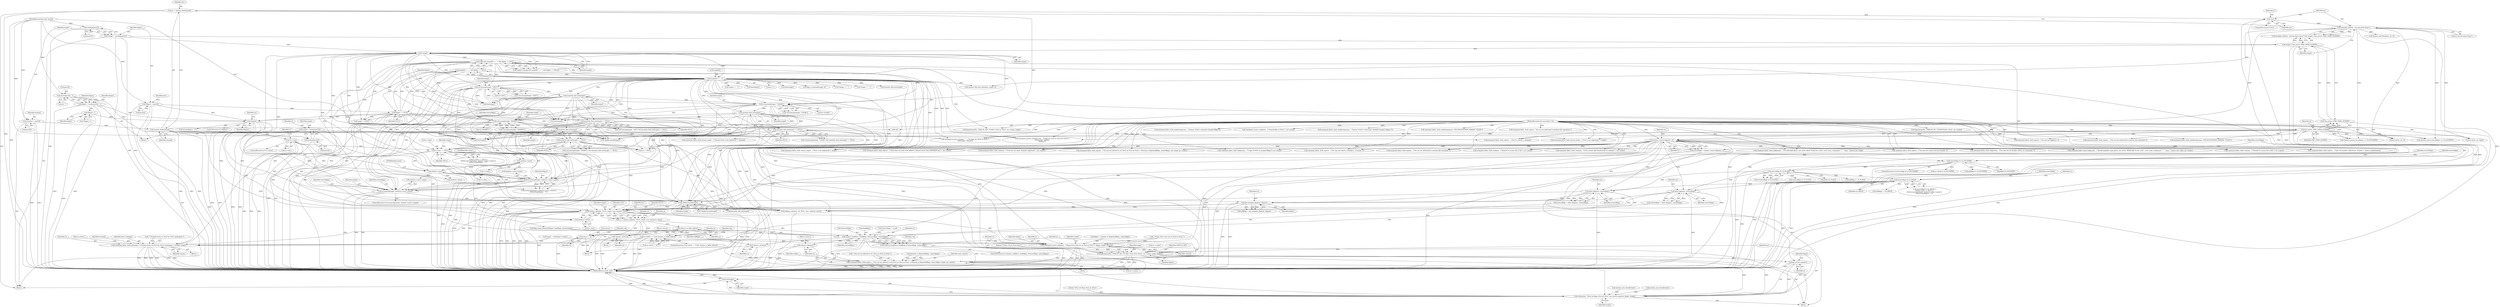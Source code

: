 digraph "0_atheme_c597156adc60a45b5f827793cd420945f47bc03b_1@API" {
"1000930" [label="(Call,chanacs_open(mc, NULL, target, true, entity(si->smu)))"];
"1000588" [label="(Call,get_template_flags(mc, flagstr))"];
"1000527" [label="(Call,allow_flags(mc, restrictflags))"];
"1000468" [label="(Call,chanacs_source_flags(mc, si))"];
"1000171" [label="(Call,metadata_find(mc, \"private:close:closer\"))"];
"1000159" [label="(Call,!mc)"];
"1000154" [label="(Call,mc = mychan_find(channel))"];
"1000156" [label="(Call,mychan_find(channel))"];
"1000114" [label="(Call,*channel = parv[0])"];
"1000109" [label="(MethodParameterIn,char *parv[])"];
"1000177" [label="(Call,has_priv(si, PRIV_CHAN_AUSPEX))"];
"1000107" [label="(MethodParameterIn,sourceinfo_t *si)"];
"1000488" [label="(Call,restrictflags & CA_AKICK)"];
"1000482" [label="(Call,restrictflags & CA_FLAGS)"];
"1000472" [label="(Call,restrictflags & CA_FOUNDER)"];
"1000466" [label="(Call,restrictflags = chanacs_source_flags(mc, si))"];
"1000533" [label="(Call,allow_flags(mc, restrictflags))"];
"1000367" [label="(Call,!flagstr)"];
"1000127" [label="(Call,*flagstr = parv[2])"];
"1000332" [label="(Call,flagstr = strchr(parv[2], ' '))"];
"1000334" [label="(Call,strchr(parv[2], ' '))"];
"1000200" [label="(Call,flagstr == NULL)"];
"1000343" [label="(Call,flagstr++)"];
"1000309" [label="(Call,myentity_find_ext(target) == NULL)"];
"1000310" [label="(Call,myentity_find_ext(target))"];
"1000306" [label="(Call,strcasecmp(target, \"MODIFY\"))"];
"1000247" [label="(Call,strcasecmp(target, \"CLEAR\"))"];
"1000226" [label="(Call,strcasecmp(target, \"LIST\"))"];
"1000190" [label="(Call,!target)"];
"1000120" [label="(Call,*target = sstrdup(parv[1]))"];
"1000122" [label="(Call,sstrdup(parv[1]))"];
"1000174" [label="(Call,target || !has_priv(si, PRIV_CHAN_AUSPEX))"];
"1000176" [label="(Call,!has_priv(si, PRIV_CHAN_AUSPEX))"];
"1000192" [label="(Call,target && target[0] == '+' && flagstr == NULL)"];
"1000195" [label="(Call,target[0] == '+')"];
"1000194" [label="(Call,target[0] == '+' && flagstr == NULL)"];
"1000230" [label="(Call,myentity_find_ext(target))"];
"1000251" [label="(Call,myentity_find_ext(target))"];
"1000250" [label="(Call,myentity_find_ext(target) == NULL)"];
"1000229" [label="(Call,myentity_find_ext(target) == NULL)"];
"1000492" [label="(Call,si->smu == NULL)"];
"1000355" [label="(Call,!si->smu)"];
"1000647" [label="(Call,validhostmask(target))"];
"1000517" [label="(Call,irccasecmp(target, entity(si->smu)->name))"];
"1000498" [label="(Call,irccasecmp(target, entity(si->smu)->name))"];
"1000346" [label="(Call,target = strdup(parv[2]))"];
"1000348" [label="(Call,strdup(parv[2]))"];
"1000935" [label="(Call,entity(si->smu))"];
"1000520" [label="(Call,entity(si->smu))"];
"1000501" [label="(Call,entity(si->smu))"];
"1000928" [label="(Call,ca = chanacs_open(mc, NULL, target, true, entity(si->smu)))"];
"1000946" [label="(Call,chanacs_is_table_full(ca))"];
"1000940" [label="(Call,ca->level == 0 && chanacs_is_table_full(ca))"];
"1000957" [label="(Call,chanacs_close(ca))"];
"1000960" [label="(Call,req.ca = ca)"];
"1000974" [label="(Call,chanacs_modify(ca, &addflags, &removeflags, restrictflags))"];
"1000973" [label="(Call,!chanacs_modify(ca, &addflags, &removeflags, restrictflags))"];
"1000994" [label="(Call,chanacs_close(ca))"];
"1001007" [label="(Call,chanacs_close(ca))"];
"1000982" [label="(Call,command_fail(si, fault_noprivs, _(\"You are not allowed to set \2%s\2 on \2%s\2 in \2%s\2.\"), bitmask_to_flags2(addflags, removeflags), target, mc->name))"];
"1001016" [label="(Call,command_fail(si, fault_nochange, _(\"Channel access to \2%s\2 for \2%s\2 unchanged.\"), channel, target))"];
"1001029" [label="(Call,command_success_nodata(si, _(\"Flags \2%s\2 were set on \2%s\2 in \2%s\2.\"), flagstr, target, channel))"];
"1001036" [label="(Call,logcommand(si, CMDLOG_SET, \"FLAGS: \2%s\2 \2%s\2 \2%s\2\", mc->name, target, flagstr))"];
"1001048" [label="(Call,get_source_name(si))"];
"1001045" [label="(Call,verbose(mc, \"\2%s\2 set flags \2%s\2 on \2%s\2\", get_source_name(si), flagstr, target))"];
"1001052" [label="(Call,free(target))"];
"1000292" [label="(Call,command_success_nodata(si, _(\"Cleared flags in \2%s\2.\"), mc->name))"];
"1001047" [label="(Literal,\"\2%s\2 set flags \2%s\2 on \2%s\2\")"];
"1000326" [label="(Call,command_fail(si, fault_needmoreparams, _(\"Syntax: FLAGS <#channel> MODIFY [target] <flags>\")))"];
"1000467" [label="(Identifier,restrictflags)"];
"1000990" [label="(Identifier,target)"];
"1000943" [label="(Identifier,ca)"];
"1000717" [label="(Call,mychan_num_founders(mc))"];
"1000128" [label="(Identifier,flagstr)"];
"1000349" [label="(Call,parv[2])"];
"1000646" [label="(Call,!validhostmask(target))"];
"1000930" [label="(Call,chanacs_open(mc, NULL, target, true, entity(si->smu)))"];
"1000311" [label="(Identifier,target)"];
"1000314" [label="(Call,free(target))"];
"1000741" [label="(Call,mychan_num_founders(mc))"];
"1000232" [label="(Identifier,NULL)"];
"1000487" [label="(Call,restrictflags & CA_AKICK ||\n\t\t\t\t\t\tsi->smu == NULL ||\n\t\t\t\t\t\tirccasecmp(target, entity(si->smu)->name) ||\n\t\t\t\t\t\tstrcmp(flagstr, \"-*\"))"];
"1000498" [label="(Call,irccasecmp(target, entity(si->smu)->name))"];
"1000505" [label="(FieldIdentifier,name)"];
"1001040" [label="(Call,mc->name)"];
"1000156" [label="(Call,mychan_find(channel))"];
"1000468" [label="(Call,chanacs_source_flags(mc, si))"];
"1000494" [label="(Identifier,si)"];
"1000747" [label="(Call,command_fail(si, fault_noprivs, _(\"Only %d founders allowed per channel.\"), chansvs.maxfounders))"];
"1000346" [label="(Call,target = strdup(parv[2]))"];
"1000664" [label="(Call,free(target))"];
"1000441" [label="(Call,command_success_string(si, str1, _(\"Flags for \2%s\2 in \2%s\2 are \2%s\2.\"),\n\t\t\t\t\t\ttarget, channel,\n\t\t\t\t\t\tstr1))"];
"1000211" [label="(Call,flags_to_bitmask(target, 0))"];
"1000178" [label="(Identifier,si)"];
"1000344" [label="(Identifier,flagstr)"];
"1000162" [label="(Call,command_fail(si, fault_nosuch_target, _(\"Channel \2%s\2 is not registered.\"), channel))"];
"1000950" [label="(Identifier,si)"];
"1000304" [label="(Call,!strcasecmp(target, \"MODIFY\") && myentity_find_ext(target) == NULL)"];
"1000470" [label="(Identifier,si)"];
"1000228" [label="(Literal,\"LIST\")"];
"1000982" [label="(Call,command_fail(si, fault_noprivs, _(\"You are not allowed to set \2%s\2 on \2%s\2 in \2%s\2.\"), bitmask_to_flags2(addflags, removeflags), target, mc->name))"];
"1000948" [label="(Block,)"];
"1000116" [label="(Call,parv[0])"];
"1001019" [label="(Call,_(\"Channel access to \2%s\2 for \2%s\2 unchanged.\"))"];
"1000195" [label="(Call,target[0] == '+')"];
"1000976" [label="(Call,&addflags)"];
"1000946" [label="(Call,chanacs_is_table_full(ca))"];
"1000115" [label="(Identifier,channel)"];
"1000154" [label="(Call,mc = mychan_find(channel))"];
"1000533" [label="(Call,allow_flags(mc, restrictflags))"];
"1000179" [label="(Identifier,PRIV_CHAN_AUSPEX)"];
"1000176" [label="(Call,!has_priv(si, PRIV_CHAN_AUSPEX))"];
"1000306" [label="(Call,strcasecmp(target, \"MODIFY\"))"];
"1000510" [label="(Call,command_fail(si, fault_noprivs, _(\"You are not authorized to execute this command.\")))"];
"1000114" [label="(Call,*channel = parv[0])"];
"1000647" [label="(Call,validhostmask(target))"];
"1000170" [label="(Call,metadata_find(mc, \"private:close:closer\") && (target || !has_priv(si, PRIV_CHAN_AUSPEX)))"];
"1000313" [label="(Block,)"];
"1000958" [label="(Identifier,ca)"];
"1001012" [label="(Identifier,addflags)"];
"1000234" [label="(Call,do_list(si, mc, 0))"];
"1000356" [label="(Call,si->smu)"];
"1000985" [label="(Call,_(\"You are not allowed to set \2%s\2 on \2%s\2 in \2%s\2.\"))"];
"1000395" [label="(Call,chanacs_find_host_literal(mc, target, 0))"];
"1000484" [label="(Identifier,CA_FLAGS)"];
"1001035" [label="(Identifier,channel)"];
"1000379" [label="(Call,chanacs_source_has_flag(mc, si, CA_ACLVIEW))"];
"1000352" [label="(Block,)"];
"1001046" [label="(Identifier,mc)"];
"1000123" [label="(Call,parv[1])"];
"1001024" [label="(Call,flagstr = bitmask_to_flags2(addflags, removeflags))"];
"1000227" [label="(Identifier,target)"];
"1000685" [label="(Call,ca->level & CA_FOUNDER)"];
"1001037" [label="(Identifier,si)"];
"1000922" [label="(Call,command_fail(si, fault_badparams, _(\"You may not set founder status on a hostmask.\")))"];
"1000983" [label="(Identifier,si)"];
"1000321" [label="(Call,command_fail(si, fault_needmoreparams, STR_INSUFFICIENT_PARAMS, \"FLAGS\"))"];
"1000247" [label="(Call,strcasecmp(target, \"CLEAR\"))"];
"1000929" [label="(Identifier,ca)"];
"1000473" [label="(Identifier,restrictflags)"];
"1000334" [label="(Call,strchr(parv[2], ' '))"];
"1000335" [label="(Call,parv[2])"];
"1000177" [label="(Call,has_priv(si, PRIV_CHAN_AUSPEX))"];
"1000367" [label="(Call,!flagstr)"];
"1000143" [label="(Call,command_fail(si, fault_needmoreparams, STR_INSUFFICIENT_PARAMS, \"FLAGS\"))"];
"1000603" [label="(Call,*target == '-')"];
"1000252" [label="(Identifier,target)"];
"1000947" [label="(Identifier,ca)"];
"1000215" [label="(Call,do_list(si, mc, flags))"];
"1001036" [label="(Call,logcommand(si, CMDLOG_SET, \"FLAGS: \2%s\2 \2%s\2 \2%s\2\", mc->name, target, flagstr))"];
"1000483" [label="(Identifier,restrictflags)"];
"1000496" [label="(Identifier,NULL)"];
"1000940" [label="(Call,ca->level == 0 && chanacs_is_table_full(ca))"];
"1000962" [label="(Identifier,req)"];
"1001021" [label="(Identifier,channel)"];
"1000248" [label="(Identifier,target)"];
"1000109" [label="(MethodParameterIn,char *parv[])"];
"1000171" [label="(Call,metadata_find(mc, \"private:close:closer\"))"];
"1000527" [label="(Call,allow_flags(mc, restrictflags))"];
"1000967" [label="(Identifier,req)"];
"1000189" [label="(Call,!target || (target && target[0] == '+' && flagstr == NULL))"];
"1000251" [label="(Call,myentity_find_ext(target))"];
"1000340" [label="(Identifier,flagstr)"];
"1000120" [label="(Call,*target = sstrdup(parv[1]))"];
"1000520" [label="(Call,entity(si->smu))"];
"1001022" [label="(Identifier,target)"];
"1000457" [label="(Call,logcommand(si, CMDLOG_GET, \"FLAGS: \2%s\2 on \2%s\2\", mc->name, target))"];
"1000309" [label="(Call,myentity_find_ext(target) == NULL)"];
"1000160" [label="(Identifier,mc)"];
"1000308" [label="(Literal,\"MODIFY\")"];
"1000492" [label="(Call,si->smu == NULL)"];
"1000918" [label="(Call,addflags & CA_FOUNDER)"];
"1000200" [label="(Call,flagstr == NULL)"];
"1000488" [label="(Call,restrictflags & CA_AKICK)"];
"1000264" [label="(Call,command_fail(si, fault_noprivs, \"You are not authorized to perform this operation.\"))"];
"1001052" [label="(Call,free(target))"];
"1000245" [label="(Call,!strcasecmp(target, \"CLEAR\") && myentity_find_ext(target) == NULL)"];
"1000375" [label="(Identifier,mc)"];
"1000853" [label="(Call,command_fail(si, fault_toomany, _(\"Channel %s access list is full.\"), mc->name))"];
"1001008" [label="(Identifier,ca)"];
"1001031" [label="(Call,_(\"Flags \2%s\2 were set on \2%s\2 in \2%s\2.\"))"];
"1001049" [label="(Identifier,si)"];
"1000489" [label="(Identifier,restrictflags)"];
"1000964" [label="(Identifier,ca)"];
"1000588" [label="(Call,get_template_flags(mc, flagstr))"];
"1001051" [label="(Identifier,target)"];
"1000959" [label="(Return,return;)"];
"1001018" [label="(Identifier,fault_nochange)"];
"1000933" [label="(Identifier,target)"];
"1000226" [label="(Call,strcasecmp(target, \"LIST\"))"];
"1000343" [label="(Call,flagstr++)"];
"1000192" [label="(Call,target && target[0] == '+' && flagstr == NULL)"];
"1000231" [label="(Identifier,target)"];
"1000361" [label="(Identifier,si)"];
"1000994" [label="(Call,chanacs_close(ca))"];
"1000607" [label="(Call,*target == '=')"];
"1000405" [label="(Call,myentity_find_ext(target))"];
"1000310" [label="(Call,myentity_find_ext(target))"];
"1000521" [label="(Call,si->smu)"];
"1000941" [label="(Call,ca->level == 0)"];
"1000425" [label="(Call,chanacs_find_literal(mc, mt, 0))"];
"1000285" [label="(Call,logcommand(si, CMDLOG_DO, \"CLEAR:FLAGS: \2%s\2\", mc->name))"];
"1000648" [label="(Identifier,target)"];
"1000987" [label="(Call,bitmask_to_flags2(addflags, removeflags))"];
"1000348" [label="(Call,strdup(parv[2]))"];
"1000482" [label="(Call,restrictflags & CA_FLAGS)"];
"1000497" [label="(Call,irccasecmp(target, entity(si->smu)->name) ||\n\t\t\t\t\t\tstrcmp(flagstr, \"-*\"))"];
"1000779" [label="(Call,command_fail(si, fault_toomany, _(\"\2%s\2 cannot take foundership of a channel.\"), mt->name))"];
"1000250" [label="(Call,myentity_find_ext(target) == NULL)"];
"1000721" [label="(Call,command_fail(si, fault_noprivs, _(\"You may not remove the last founder.\")))"];
"1000175" [label="(Identifier,target)"];
"1000224" [label="(Call,!strcasecmp(target, \"LIST\") && myentity_find_ext(target) == NULL)"];
"1000961" [label="(Call,req.ca)"];
"1000973" [label="(Call,!chanacs_modify(ca, &addflags, &removeflags, restrictflags))"];
"1000586" [label="(Call,addflags = get_template_flags(mc, flagstr))"];
"1000490" [label="(Identifier,CA_AKICK)"];
"1000491" [label="(Call,si->smu == NULL ||\n\t\t\t\t\t\tirccasecmp(target, entity(si->smu)->name) ||\n\t\t\t\t\t\tstrcmp(flagstr, \"-*\"))"];
"1000475" [label="(Call,restrictflags = ca_all)"];
"1000763" [label="(Call,command_fail(si, fault_toomany, _(\"\2%s\2 has too many channels registered.\"), mt->name))"];
"1000122" [label="(Call,sstrdup(parv[1]))"];
"1000936" [label="(Call,si->smu)"];
"1000813" [label="(Call,addflags != CA_AKICK)"];
"1001033" [label="(Identifier,flagstr)"];
"1001007" [label="(Call,chanacs_close(ca))"];
"1000366" [label="(ControlStructure,if (!flagstr))"];
"1000360" [label="(Call,command_fail(si, fault_noprivs, _(\"You are not logged in.\")))"];
"1000531" [label="(Call,restrictflags |= allow_flags(mc, restrictflags))"];
"1000666" [label="(Call,target = sstrdup(mt->name))"];
"1000517" [label="(Call,irccasecmp(target, entity(si->smu)->name))"];
"1000249" [label="(Literal,\"CLEAR\")"];
"1000155" [label="(Identifier,mc)"];
"1000157" [label="(Identifier,channel)"];
"1000934" [label="(Identifier,true)"];
"1000529" [label="(Identifier,restrictflags)"];
"1000110" [label="(Block,)"];
"1001050" [label="(Identifier,flagstr)"];
"1000949" [label="(Call,command_fail(si, fault_toomany, _(\"Channel %s access list is full.\"), mc->name))"];
"1000535" [label="(Identifier,restrictflags)"];
"1000305" [label="(Call,!strcasecmp(target, \"MODIFY\"))"];
"1000474" [label="(Identifier,CA_FOUNDER)"];
"1000190" [label="(Call,!target)"];
"1000995" [label="(Identifier,ca)"];
"1000984" [label="(Identifier,fault_noprivs)"];
"1000148" [label="(Call,command_fail(si, fault_needmoreparams, _(\"Syntax: FLAGS <channel> [target] [flags]\")))"];
"1001045" [label="(Call,verbose(mc, \"\2%s\2 set flags \2%s\2 on \2%s\2\", get_source_name(si), flagstr, target))"];
"1000354" [label="(ControlStructure,if (!si->smu))"];
"1000939" [label="(ControlStructure,if (ca->level == 0 && chanacs_is_table_full(ca)))"];
"1000795" [label="(Call,addflags |= CA_FLAGS)"];
"1000230" [label="(Call,myentity_find_ext(target))"];
"1000611" [label="(Call,command_fail(si, fault_badparams, _(\"Usage: FLAGS %s [target] [flags]\"), mc->name))"];
"1000975" [label="(Identifier,ca)"];
"1000996" [label="(Return,return;)"];
"1000107" [label="(MethodParameterIn,sourceinfo_t *si)"];
"1000567" [label="(Call,command_fail(si, fault_badparams, _(\"No valid flags given, use /%s%s HELP FLAGS for a list\"), ircd->uses_rcommand ? \"\" : \"msg \", chansvs.me->disp))"];
"1000931" [label="(Identifier,mc)"];
"1000127" [label="(Call,*flagstr = parv[2])"];
"1000699" [label="(Call,command_fail(si, fault_noprivs, _(\"You may not remove a founder's +f access.\")))"];
"1000532" [label="(Identifier,restrictflags)"];
"1001030" [label="(Identifier,si)"];
"1001015" [label="(Block,)"];
"1000980" [label="(Identifier,restrictflags)"];
"1000999" [label="(Identifier,req)"];
"1000476" [label="(Identifier,restrictflags)"];
"1000679" [label="(Call,entity(si->smu))"];
"1001048" [label="(Call,get_source_name(si))"];
"1000347" [label="(Identifier,target)"];
"1000253" [label="(Identifier,NULL)"];
"1000338" [label="(Literal,' ')"];
"1000507" [label="(Identifier,flagstr)"];
"1000525" [label="(Call,restrictflags = allow_flags(mc, restrictflags))"];
"1000368" [label="(Identifier,flagstr)"];
"1000932" [label="(Identifier,NULL)"];
"1000408" [label="(Call,command_fail(si, fault_nosuch_target, _(\"\2%s\2 is not registered.\"), target))"];
"1000174" [label="(Call,target || !has_priv(si, PRIV_CHAN_AUSPEX))"];
"1001054" [label="(MethodReturn,static void)"];
"1000516" [label="(ControlStructure,if (irccasecmp(target, entity(si->smu)->name)))"];
"1000524" [label="(FieldIdentifier,name)"];
"1000657" [label="(Call,command_fail(si, fault_nosuch_target, _(\"\2%s\2 is not registered.\"), target))"];
"1000974" [label="(Call,chanacs_modify(ca, &addflags, &removeflags, restrictflags))"];
"1000259" [label="(Call,chanacs_source_has_flag(mc, si, CA_FOUNDER))"];
"1000158" [label="(ControlStructure,if (!mc))"];
"1000208" [label="(Call,target != NULL)"];
"1000886" [label="(Call,command_fail(si, fault_noprivs, _(\"You are not allowed to set \2%s\2 on \2%s\2 in \2%s\2.\"), bitmask_to_flags2(addflags, removeflags), mt->name, mc->name))"];
"1000916" [label="(Block,)"];
"1000121" [label="(Identifier,target)"];
"1000384" [label="(Call,command_fail(si, fault_noprivs, _(\"You are not authorized to execute this command.\")))"];
"1000342" [label="(Call,*flagstr++)"];
"1000519" [label="(Call,entity(si->smu)->name)"];
"1000981" [label="(Block,)"];
"1001038" [label="(Identifier,CMDLOG_SET)"];
"1001053" [label="(Identifier,target)"];
"1000481" [label="(Call,!(restrictflags & CA_FLAGS))"];
"1000674" [label="(Call,chanacs_open(mc, mt, NULL, true, entity(si->smu)))"];
"1000972" [label="(ControlStructure,if (!chanacs_modify(ca, &addflags, &removeflags, restrictflags)))"];
"1000307" [label="(Identifier,target)"];
"1000691" [label="(Call,removeflags & CA_FLAGS)"];
"1000196" [label="(Call,target[0])"];
"1000355" [label="(Call,!si->smu)"];
"1000526" [label="(Identifier,restrictflags)"];
"1000500" [label="(Call,entity(si->smu)->name)"];
"1000960" [label="(Call,req.ca = ca)"];
"1001017" [label="(Identifier,si)"];
"1000246" [label="(Call,!strcasecmp(target, \"CLEAR\"))"];
"1000191" [label="(Identifier,target)"];
"1001034" [label="(Identifier,target)"];
"1000552" [label="(Call,flags_make_bitmasks(flagstr, &addflags, &removeflags))"];
"1000194" [label="(Call,target[0] == '+' && flagstr == NULL)"];
"1000332" [label="(Call,flagstr = strchr(parv[2], ' '))"];
"1000225" [label="(Call,!strcasecmp(target, \"LIST\"))"];
"1000518" [label="(Identifier,target)"];
"1000499" [label="(Identifier,target)"];
"1000502" [label="(Call,si->smu)"];
"1000140" [label="(Identifier,parc)"];
"1000466" [label="(Call,restrictflags = chanacs_source_flags(mc, si))"];
"1000471" [label="(ControlStructure,if (restrictflags & CA_FOUNDER))"];
"1001029" [label="(Call,command_success_nodata(si, _(\"Flags \2%s\2 were set on \2%s\2 in \2%s\2.\"), flagstr, target, channel))"];
"1000589" [label="(Identifier,mc)"];
"1000312" [label="(Identifier,NULL)"];
"1000391" [label="(Call,validhostmask(target))"];
"1000935" [label="(Call,entity(si->smu))"];
"1000501" [label="(Call,entity(si->smu))"];
"1001023" [label="(Return,return;)"];
"1000129" [label="(Call,parv[2])"];
"1000229" [label="(Call,myentity_find_ext(target) == NULL)"];
"1000472" [label="(Call,restrictflags & CA_FOUNDER)"];
"1000159" [label="(Call,!mc)"];
"1001039" [label="(Literal,\"FLAGS: \2%s\2 \2%s\2 \2%s\2\")"];
"1000506" [label="(Call,strcmp(flagstr, \"-*\"))"];
"1000991" [label="(Call,mc->name)"];
"1000255" [label="(Call,free(target))"];
"1000163" [label="(Identifier,si)"];
"1001043" [label="(Identifier,target)"];
"1000202" [label="(Identifier,NULL)"];
"1001016" [label="(Call,command_fail(si, fault_nochange, _(\"Channel access to \2%s\2 for \2%s\2 unchanged.\"), channel, target))"];
"1000493" [label="(Call,si->smu)"];
"1000528" [label="(Identifier,mc)"];
"1000620" [label="(Call,command_fail(si, fault_badparams, _(\"Invalid template name given, use /%s%s TEMPLATE %s for a list\"), ircd->uses_rcommand ? \"\" : \"msg \", chansvs.me->disp, mc->name))"];
"1000201" [label="(Identifier,flagstr)"];
"1000450" [label="(Call,command_success_string(si, \"\", _(\"No flags for \2%s\2 in \2%s\2.\"),\n\t\t\t\t\t\ttarget, channel))"];
"1000238" [label="(Call,free(target))"];
"1000430" [label="(Call,ca != NULL)"];
"1000654" [label="(Call,myentity_find_ext(target))"];
"1000928" [label="(Call,ca = chanacs_open(mc, NULL, target, true, entity(si->smu)))"];
"1000598" [label="(Call,*target == '+')"];
"1000957" [label="(Call,chanacs_close(ca))"];
"1000469" [label="(Identifier,mc)"];
"1000357" [label="(Identifier,si)"];
"1000832" [label="(Call,command_fail(si, fault_noprivs, _(\"\2%s\2 does not wish to be added to channel access lists (NEVEROP set).\"), mt->name))"];
"1000173" [label="(Literal,\"private:close:closer\")"];
"1000333" [label="(Identifier,flagstr)"];
"1000978" [label="(Call,&removeflags)"];
"1000415" [label="(Call,free(target))"];
"1000172" [label="(Identifier,mc)"];
"1001044" [label="(Identifier,flagstr)"];
"1000199" [label="(Literal,'+')"];
"1000534" [label="(Identifier,mc)"];
"1000193" [label="(Identifier,target)"];
"1000590" [label="(Identifier,flagstr)"];
"1000181" [label="(Call,command_fail(si, fault_noprivs, _(\"\2%s\2 is closed.\"), channel))"];
"1000930" -> "1000928"  [label="AST: "];
"1000930" -> "1000935"  [label="CFG: "];
"1000931" -> "1000930"  [label="AST: "];
"1000932" -> "1000930"  [label="AST: "];
"1000933" -> "1000930"  [label="AST: "];
"1000934" -> "1000930"  [label="AST: "];
"1000935" -> "1000930"  [label="AST: "];
"1000928" -> "1000930"  [label="CFG: "];
"1000930" -> "1001054"  [label="DDG: "];
"1000930" -> "1001054"  [label="DDG: "];
"1000930" -> "1001054"  [label="DDG: "];
"1000930" -> "1001054"  [label="DDG: "];
"1000930" -> "1001054"  [label="DDG: "];
"1000930" -> "1000928"  [label="DDG: "];
"1000930" -> "1000928"  [label="DDG: "];
"1000930" -> "1000928"  [label="DDG: "];
"1000930" -> "1000928"  [label="DDG: "];
"1000930" -> "1000928"  [label="DDG: "];
"1000588" -> "1000930"  [label="DDG: "];
"1000527" -> "1000930"  [label="DDG: "];
"1000468" -> "1000930"  [label="DDG: "];
"1000533" -> "1000930"  [label="DDG: "];
"1000309" -> "1000930"  [label="DDG: "];
"1000229" -> "1000930"  [label="DDG: "];
"1000200" -> "1000930"  [label="DDG: "];
"1000250" -> "1000930"  [label="DDG: "];
"1000492" -> "1000930"  [label="DDG: "];
"1000647" -> "1000930"  [label="DDG: "];
"1000195" -> "1000930"  [label="DDG: "];
"1000935" -> "1000930"  [label="DDG: "];
"1000930" -> "1000982"  [label="DDG: "];
"1000930" -> "1001016"  [label="DDG: "];
"1000930" -> "1001029"  [label="DDG: "];
"1000930" -> "1001045"  [label="DDG: "];
"1000588" -> "1000586"  [label="AST: "];
"1000588" -> "1000590"  [label="CFG: "];
"1000589" -> "1000588"  [label="AST: "];
"1000590" -> "1000588"  [label="AST: "];
"1000586" -> "1000588"  [label="CFG: "];
"1000588" -> "1001054"  [label="DDG: "];
"1000588" -> "1001054"  [label="DDG: "];
"1000588" -> "1000586"  [label="DDG: "];
"1000588" -> "1000586"  [label="DDG: "];
"1000527" -> "1000588"  [label="DDG: "];
"1000468" -> "1000588"  [label="DDG: "];
"1000533" -> "1000588"  [label="DDG: "];
"1000367" -> "1000588"  [label="DDG: "];
"1000588" -> "1000674"  [label="DDG: "];
"1000527" -> "1000525"  [label="AST: "];
"1000527" -> "1000529"  [label="CFG: "];
"1000528" -> "1000527"  [label="AST: "];
"1000529" -> "1000527"  [label="AST: "];
"1000525" -> "1000527"  [label="CFG: "];
"1000527" -> "1001054"  [label="DDG: "];
"1000527" -> "1000525"  [label="DDG: "];
"1000527" -> "1000525"  [label="DDG: "];
"1000468" -> "1000527"  [label="DDG: "];
"1000488" -> "1000527"  [label="DDG: "];
"1000482" -> "1000527"  [label="DDG: "];
"1000527" -> "1000674"  [label="DDG: "];
"1000468" -> "1000466"  [label="AST: "];
"1000468" -> "1000470"  [label="CFG: "];
"1000469" -> "1000468"  [label="AST: "];
"1000470" -> "1000468"  [label="AST: "];
"1000466" -> "1000468"  [label="CFG: "];
"1000468" -> "1001054"  [label="DDG: "];
"1000468" -> "1000466"  [label="DDG: "];
"1000468" -> "1000466"  [label="DDG: "];
"1000171" -> "1000468"  [label="DDG: "];
"1000177" -> "1000468"  [label="DDG: "];
"1000107" -> "1000468"  [label="DDG: "];
"1000468" -> "1000510"  [label="DDG: "];
"1000468" -> "1000533"  [label="DDG: "];
"1000468" -> "1000567"  [label="DDG: "];
"1000468" -> "1000611"  [label="DDG: "];
"1000468" -> "1000620"  [label="DDG: "];
"1000468" -> "1000657"  [label="DDG: "];
"1000468" -> "1000674"  [label="DDG: "];
"1000468" -> "1000699"  [label="DDG: "];
"1000468" -> "1000721"  [label="DDG: "];
"1000468" -> "1000747"  [label="DDG: "];
"1000468" -> "1000763"  [label="DDG: "];
"1000468" -> "1000779"  [label="DDG: "];
"1000468" -> "1000832"  [label="DDG: "];
"1000468" -> "1000853"  [label="DDG: "];
"1000468" -> "1000886"  [label="DDG: "];
"1000468" -> "1000922"  [label="DDG: "];
"1000468" -> "1000949"  [label="DDG: "];
"1000468" -> "1000982"  [label="DDG: "];
"1000468" -> "1001016"  [label="DDG: "];
"1000468" -> "1001029"  [label="DDG: "];
"1000171" -> "1000170"  [label="AST: "];
"1000171" -> "1000173"  [label="CFG: "];
"1000172" -> "1000171"  [label="AST: "];
"1000173" -> "1000171"  [label="AST: "];
"1000175" -> "1000171"  [label="CFG: "];
"1000170" -> "1000171"  [label="CFG: "];
"1000171" -> "1001054"  [label="DDG: "];
"1000171" -> "1000170"  [label="DDG: "];
"1000171" -> "1000170"  [label="DDG: "];
"1000159" -> "1000171"  [label="DDG: "];
"1000171" -> "1000215"  [label="DDG: "];
"1000171" -> "1000234"  [label="DDG: "];
"1000171" -> "1000259"  [label="DDG: "];
"1000171" -> "1000379"  [label="DDG: "];
"1000171" -> "1000395"  [label="DDG: "];
"1000171" -> "1000425"  [label="DDG: "];
"1000159" -> "1000158"  [label="AST: "];
"1000159" -> "1000160"  [label="CFG: "];
"1000160" -> "1000159"  [label="AST: "];
"1000163" -> "1000159"  [label="CFG: "];
"1000172" -> "1000159"  [label="CFG: "];
"1000159" -> "1001054"  [label="DDG: "];
"1000159" -> "1001054"  [label="DDG: "];
"1000154" -> "1000159"  [label="DDG: "];
"1000154" -> "1000110"  [label="AST: "];
"1000154" -> "1000156"  [label="CFG: "];
"1000155" -> "1000154"  [label="AST: "];
"1000156" -> "1000154"  [label="AST: "];
"1000160" -> "1000154"  [label="CFG: "];
"1000154" -> "1001054"  [label="DDG: "];
"1000156" -> "1000154"  [label="DDG: "];
"1000156" -> "1000157"  [label="CFG: "];
"1000157" -> "1000156"  [label="AST: "];
"1000156" -> "1001054"  [label="DDG: "];
"1000114" -> "1000156"  [label="DDG: "];
"1000156" -> "1000162"  [label="DDG: "];
"1000156" -> "1000181"  [label="DDG: "];
"1000156" -> "1000441"  [label="DDG: "];
"1000156" -> "1000450"  [label="DDG: "];
"1000156" -> "1001016"  [label="DDG: "];
"1000156" -> "1001029"  [label="DDG: "];
"1000114" -> "1000110"  [label="AST: "];
"1000114" -> "1000116"  [label="CFG: "];
"1000115" -> "1000114"  [label="AST: "];
"1000116" -> "1000114"  [label="AST: "];
"1000121" -> "1000114"  [label="CFG: "];
"1000114" -> "1001054"  [label="DDG: "];
"1000114" -> "1001054"  [label="DDG: "];
"1000109" -> "1000114"  [label="DDG: "];
"1000109" -> "1000106"  [label="AST: "];
"1000109" -> "1001054"  [label="DDG: "];
"1000109" -> "1000122"  [label="DDG: "];
"1000109" -> "1000127"  [label="DDG: "];
"1000109" -> "1000334"  [label="DDG: "];
"1000109" -> "1000348"  [label="DDG: "];
"1000177" -> "1000176"  [label="AST: "];
"1000177" -> "1000179"  [label="CFG: "];
"1000178" -> "1000177"  [label="AST: "];
"1000179" -> "1000177"  [label="AST: "];
"1000176" -> "1000177"  [label="CFG: "];
"1000177" -> "1001054"  [label="DDG: "];
"1000177" -> "1000176"  [label="DDG: "];
"1000177" -> "1000176"  [label="DDG: "];
"1000107" -> "1000177"  [label="DDG: "];
"1000177" -> "1000181"  [label="DDG: "];
"1000177" -> "1000215"  [label="DDG: "];
"1000177" -> "1000234"  [label="DDG: "];
"1000177" -> "1000259"  [label="DDG: "];
"1000177" -> "1000321"  [label="DDG: "];
"1000177" -> "1000360"  [label="DDG: "];
"1000177" -> "1000379"  [label="DDG: "];
"1000177" -> "1000384"  [label="DDG: "];
"1000177" -> "1000408"  [label="DDG: "];
"1000177" -> "1000441"  [label="DDG: "];
"1000177" -> "1000450"  [label="DDG: "];
"1000107" -> "1000106"  [label="AST: "];
"1000107" -> "1001054"  [label="DDG: "];
"1000107" -> "1000143"  [label="DDG: "];
"1000107" -> "1000148"  [label="DDG: "];
"1000107" -> "1000162"  [label="DDG: "];
"1000107" -> "1000181"  [label="DDG: "];
"1000107" -> "1000215"  [label="DDG: "];
"1000107" -> "1000234"  [label="DDG: "];
"1000107" -> "1000259"  [label="DDG: "];
"1000107" -> "1000264"  [label="DDG: "];
"1000107" -> "1000285"  [label="DDG: "];
"1000107" -> "1000292"  [label="DDG: "];
"1000107" -> "1000321"  [label="DDG: "];
"1000107" -> "1000326"  [label="DDG: "];
"1000107" -> "1000360"  [label="DDG: "];
"1000107" -> "1000379"  [label="DDG: "];
"1000107" -> "1000384"  [label="DDG: "];
"1000107" -> "1000408"  [label="DDG: "];
"1000107" -> "1000441"  [label="DDG: "];
"1000107" -> "1000450"  [label="DDG: "];
"1000107" -> "1000457"  [label="DDG: "];
"1000107" -> "1000510"  [label="DDG: "];
"1000107" -> "1000567"  [label="DDG: "];
"1000107" -> "1000611"  [label="DDG: "];
"1000107" -> "1000620"  [label="DDG: "];
"1000107" -> "1000657"  [label="DDG: "];
"1000107" -> "1000699"  [label="DDG: "];
"1000107" -> "1000721"  [label="DDG: "];
"1000107" -> "1000747"  [label="DDG: "];
"1000107" -> "1000763"  [label="DDG: "];
"1000107" -> "1000779"  [label="DDG: "];
"1000107" -> "1000832"  [label="DDG: "];
"1000107" -> "1000853"  [label="DDG: "];
"1000107" -> "1000886"  [label="DDG: "];
"1000107" -> "1000922"  [label="DDG: "];
"1000107" -> "1000949"  [label="DDG: "];
"1000107" -> "1000982"  [label="DDG: "];
"1000107" -> "1001016"  [label="DDG: "];
"1000107" -> "1001029"  [label="DDG: "];
"1000107" -> "1001036"  [label="DDG: "];
"1000107" -> "1001048"  [label="DDG: "];
"1000488" -> "1000487"  [label="AST: "];
"1000488" -> "1000490"  [label="CFG: "];
"1000489" -> "1000488"  [label="AST: "];
"1000490" -> "1000488"  [label="AST: "];
"1000494" -> "1000488"  [label="CFG: "];
"1000487" -> "1000488"  [label="CFG: "];
"1000488" -> "1001054"  [label="DDG: "];
"1000488" -> "1001054"  [label="DDG: "];
"1000488" -> "1000487"  [label="DDG: "];
"1000488" -> "1000487"  [label="DDG: "];
"1000482" -> "1000488"  [label="DDG: "];
"1000488" -> "1000533"  [label="DDG: "];
"1000488" -> "1000813"  [label="DDG: "];
"1000482" -> "1000481"  [label="AST: "];
"1000482" -> "1000484"  [label="CFG: "];
"1000483" -> "1000482"  [label="AST: "];
"1000484" -> "1000482"  [label="AST: "];
"1000481" -> "1000482"  [label="CFG: "];
"1000482" -> "1001054"  [label="DDG: "];
"1000482" -> "1000481"  [label="DDG: "];
"1000482" -> "1000481"  [label="DDG: "];
"1000472" -> "1000482"  [label="DDG: "];
"1000482" -> "1000533"  [label="DDG: "];
"1000482" -> "1000691"  [label="DDG: "];
"1000482" -> "1000795"  [label="DDG: "];
"1000472" -> "1000471"  [label="AST: "];
"1000472" -> "1000474"  [label="CFG: "];
"1000473" -> "1000472"  [label="AST: "];
"1000474" -> "1000472"  [label="AST: "];
"1000476" -> "1000472"  [label="CFG: "];
"1000483" -> "1000472"  [label="CFG: "];
"1000472" -> "1001054"  [label="DDG: "];
"1000472" -> "1001054"  [label="DDG: "];
"1000466" -> "1000472"  [label="DDG: "];
"1000472" -> "1000685"  [label="DDG: "];
"1000472" -> "1000918"  [label="DDG: "];
"1000466" -> "1000352"  [label="AST: "];
"1000467" -> "1000466"  [label="AST: "];
"1000473" -> "1000466"  [label="CFG: "];
"1000466" -> "1001054"  [label="DDG: "];
"1000533" -> "1000531"  [label="AST: "];
"1000533" -> "1000535"  [label="CFG: "];
"1000534" -> "1000533"  [label="AST: "];
"1000535" -> "1000533"  [label="AST: "];
"1000531" -> "1000533"  [label="CFG: "];
"1000533" -> "1001054"  [label="DDG: "];
"1000533" -> "1000531"  [label="DDG: "];
"1000533" -> "1000531"  [label="DDG: "];
"1000533" -> "1000674"  [label="DDG: "];
"1000367" -> "1000366"  [label="AST: "];
"1000367" -> "1000368"  [label="CFG: "];
"1000368" -> "1000367"  [label="AST: "];
"1000375" -> "1000367"  [label="CFG: "];
"1000467" -> "1000367"  [label="CFG: "];
"1000367" -> "1001054"  [label="DDG: "];
"1000367" -> "1001054"  [label="DDG: "];
"1000127" -> "1000367"  [label="DDG: "];
"1000332" -> "1000367"  [label="DDG: "];
"1000200" -> "1000367"  [label="DDG: "];
"1000343" -> "1000367"  [label="DDG: "];
"1000367" -> "1000497"  [label="DDG: "];
"1000367" -> "1000506"  [label="DDG: "];
"1000367" -> "1000552"  [label="DDG: "];
"1000127" -> "1000110"  [label="AST: "];
"1000127" -> "1000129"  [label="CFG: "];
"1000128" -> "1000127"  [label="AST: "];
"1000129" -> "1000127"  [label="AST: "];
"1000140" -> "1000127"  [label="CFG: "];
"1000127" -> "1001054"  [label="DDG: "];
"1000127" -> "1001054"  [label="DDG: "];
"1000127" -> "1000200"  [label="DDG: "];
"1000332" -> "1000313"  [label="AST: "];
"1000332" -> "1000334"  [label="CFG: "];
"1000333" -> "1000332"  [label="AST: "];
"1000334" -> "1000332"  [label="AST: "];
"1000340" -> "1000332"  [label="CFG: "];
"1000332" -> "1001054"  [label="DDG: "];
"1000332" -> "1001054"  [label="DDG: "];
"1000334" -> "1000332"  [label="DDG: "];
"1000334" -> "1000332"  [label="DDG: "];
"1000332" -> "1000343"  [label="DDG: "];
"1000334" -> "1000338"  [label="CFG: "];
"1000335" -> "1000334"  [label="AST: "];
"1000338" -> "1000334"  [label="AST: "];
"1000334" -> "1000348"  [label="DDG: "];
"1000200" -> "1000194"  [label="AST: "];
"1000200" -> "1000202"  [label="CFG: "];
"1000201" -> "1000200"  [label="AST: "];
"1000202" -> "1000200"  [label="AST: "];
"1000194" -> "1000200"  [label="CFG: "];
"1000200" -> "1001054"  [label="DDG: "];
"1000200" -> "1001054"  [label="DDG: "];
"1000200" -> "1000194"  [label="DDG: "];
"1000200" -> "1000194"  [label="DDG: "];
"1000200" -> "1000208"  [label="DDG: "];
"1000200" -> "1000229"  [label="DDG: "];
"1000200" -> "1000250"  [label="DDG: "];
"1000200" -> "1000309"  [label="DDG: "];
"1000200" -> "1000430"  [label="DDG: "];
"1000200" -> "1000492"  [label="DDG: "];
"1000200" -> "1000674"  [label="DDG: "];
"1000343" -> "1000342"  [label="AST: "];
"1000343" -> "1000344"  [label="CFG: "];
"1000344" -> "1000343"  [label="AST: "];
"1000342" -> "1000343"  [label="CFG: "];
"1000343" -> "1001054"  [label="DDG: "];
"1000309" -> "1000304"  [label="AST: "];
"1000309" -> "1000312"  [label="CFG: "];
"1000310" -> "1000309"  [label="AST: "];
"1000312" -> "1000309"  [label="AST: "];
"1000304" -> "1000309"  [label="CFG: "];
"1000309" -> "1001054"  [label="DDG: "];
"1000309" -> "1001054"  [label="DDG: "];
"1000309" -> "1000304"  [label="DDG: "];
"1000309" -> "1000304"  [label="DDG: "];
"1000310" -> "1000309"  [label="DDG: "];
"1000250" -> "1000309"  [label="DDG: "];
"1000229" -> "1000309"  [label="DDG: "];
"1000309" -> "1000430"  [label="DDG: "];
"1000309" -> "1000492"  [label="DDG: "];
"1000309" -> "1000674"  [label="DDG: "];
"1000310" -> "1000311"  [label="CFG: "];
"1000311" -> "1000310"  [label="AST: "];
"1000312" -> "1000310"  [label="CFG: "];
"1000310" -> "1001054"  [label="DDG: "];
"1000306" -> "1000310"  [label="DDG: "];
"1000195" -> "1000310"  [label="DDG: "];
"1000310" -> "1000314"  [label="DDG: "];
"1000310" -> "1000391"  [label="DDG: "];
"1000310" -> "1000498"  [label="DDG: "];
"1000310" -> "1000517"  [label="DDG: "];
"1000310" -> "1000647"  [label="DDG: "];
"1000306" -> "1000305"  [label="AST: "];
"1000306" -> "1000308"  [label="CFG: "];
"1000307" -> "1000306"  [label="AST: "];
"1000308" -> "1000306"  [label="AST: "];
"1000305" -> "1000306"  [label="CFG: "];
"1000306" -> "1001054"  [label="DDG: "];
"1000306" -> "1000305"  [label="DDG: "];
"1000306" -> "1000305"  [label="DDG: "];
"1000247" -> "1000306"  [label="DDG: "];
"1000226" -> "1000306"  [label="DDG: "];
"1000251" -> "1000306"  [label="DDG: "];
"1000190" -> "1000306"  [label="DDG: "];
"1000230" -> "1000306"  [label="DDG: "];
"1000192" -> "1000306"  [label="DDG: "];
"1000195" -> "1000306"  [label="DDG: "];
"1000306" -> "1000314"  [label="DDG: "];
"1000306" -> "1000391"  [label="DDG: "];
"1000306" -> "1000498"  [label="DDG: "];
"1000306" -> "1000517"  [label="DDG: "];
"1000306" -> "1000647"  [label="DDG: "];
"1000247" -> "1000246"  [label="AST: "];
"1000247" -> "1000249"  [label="CFG: "];
"1000248" -> "1000247"  [label="AST: "];
"1000249" -> "1000247"  [label="AST: "];
"1000246" -> "1000247"  [label="CFG: "];
"1000247" -> "1001054"  [label="DDG: "];
"1000247" -> "1000246"  [label="DDG: "];
"1000247" -> "1000246"  [label="DDG: "];
"1000226" -> "1000247"  [label="DDG: "];
"1000190" -> "1000247"  [label="DDG: "];
"1000230" -> "1000247"  [label="DDG: "];
"1000192" -> "1000247"  [label="DDG: "];
"1000195" -> "1000247"  [label="DDG: "];
"1000247" -> "1000251"  [label="DDG: "];
"1000247" -> "1000255"  [label="DDG: "];
"1000247" -> "1000314"  [label="DDG: "];
"1000247" -> "1000391"  [label="DDG: "];
"1000247" -> "1000498"  [label="DDG: "];
"1000247" -> "1000517"  [label="DDG: "];
"1000247" -> "1000647"  [label="DDG: "];
"1000226" -> "1000225"  [label="AST: "];
"1000226" -> "1000228"  [label="CFG: "];
"1000227" -> "1000226"  [label="AST: "];
"1000228" -> "1000226"  [label="AST: "];
"1000225" -> "1000226"  [label="CFG: "];
"1000226" -> "1001054"  [label="DDG: "];
"1000226" -> "1000225"  [label="DDG: "];
"1000226" -> "1000225"  [label="DDG: "];
"1000190" -> "1000226"  [label="DDG: "];
"1000192" -> "1000226"  [label="DDG: "];
"1000195" -> "1000226"  [label="DDG: "];
"1000226" -> "1000230"  [label="DDG: "];
"1000226" -> "1000238"  [label="DDG: "];
"1000226" -> "1000255"  [label="DDG: "];
"1000226" -> "1000314"  [label="DDG: "];
"1000226" -> "1000391"  [label="DDG: "];
"1000226" -> "1000498"  [label="DDG: "];
"1000226" -> "1000517"  [label="DDG: "];
"1000226" -> "1000647"  [label="DDG: "];
"1000190" -> "1000189"  [label="AST: "];
"1000190" -> "1000191"  [label="CFG: "];
"1000191" -> "1000190"  [label="AST: "];
"1000193" -> "1000190"  [label="CFG: "];
"1000189" -> "1000190"  [label="CFG: "];
"1000190" -> "1001054"  [label="DDG: "];
"1000190" -> "1000189"  [label="DDG: "];
"1000120" -> "1000190"  [label="DDG: "];
"1000174" -> "1000190"  [label="DDG: "];
"1000190" -> "1000192"  [label="DDG: "];
"1000190" -> "1000195"  [label="DDG: "];
"1000190" -> "1000208"  [label="DDG: "];
"1000190" -> "1000238"  [label="DDG: "];
"1000190" -> "1000255"  [label="DDG: "];
"1000190" -> "1000314"  [label="DDG: "];
"1000190" -> "1000391"  [label="DDG: "];
"1000190" -> "1000498"  [label="DDG: "];
"1000190" -> "1000517"  [label="DDG: "];
"1000190" -> "1000647"  [label="DDG: "];
"1000120" -> "1000110"  [label="AST: "];
"1000120" -> "1000122"  [label="CFG: "];
"1000121" -> "1000120"  [label="AST: "];
"1000122" -> "1000120"  [label="AST: "];
"1000128" -> "1000120"  [label="CFG: "];
"1000120" -> "1001054"  [label="DDG: "];
"1000120" -> "1001054"  [label="DDG: "];
"1000122" -> "1000120"  [label="DDG: "];
"1000120" -> "1000174"  [label="DDG: "];
"1000122" -> "1000123"  [label="CFG: "];
"1000123" -> "1000122"  [label="AST: "];
"1000122" -> "1001054"  [label="DDG: "];
"1000174" -> "1000170"  [label="AST: "];
"1000174" -> "1000175"  [label="CFG: "];
"1000174" -> "1000176"  [label="CFG: "];
"1000175" -> "1000174"  [label="AST: "];
"1000176" -> "1000174"  [label="AST: "];
"1000170" -> "1000174"  [label="CFG: "];
"1000174" -> "1001054"  [label="DDG: "];
"1000174" -> "1001054"  [label="DDG: "];
"1000174" -> "1000170"  [label="DDG: "];
"1000174" -> "1000170"  [label="DDG: "];
"1000176" -> "1000174"  [label="DDG: "];
"1000176" -> "1001054"  [label="DDG: "];
"1000192" -> "1000189"  [label="AST: "];
"1000192" -> "1000193"  [label="CFG: "];
"1000192" -> "1000194"  [label="CFG: "];
"1000193" -> "1000192"  [label="AST: "];
"1000194" -> "1000192"  [label="AST: "];
"1000189" -> "1000192"  [label="CFG: "];
"1000192" -> "1001054"  [label="DDG: "];
"1000192" -> "1001054"  [label="DDG: "];
"1000192" -> "1000189"  [label="DDG: "];
"1000192" -> "1000189"  [label="DDG: "];
"1000195" -> "1000192"  [label="DDG: "];
"1000194" -> "1000192"  [label="DDG: "];
"1000194" -> "1000192"  [label="DDG: "];
"1000192" -> "1000208"  [label="DDG: "];
"1000192" -> "1000238"  [label="DDG: "];
"1000192" -> "1000255"  [label="DDG: "];
"1000192" -> "1000314"  [label="DDG: "];
"1000192" -> "1000391"  [label="DDG: "];
"1000192" -> "1000498"  [label="DDG: "];
"1000192" -> "1000517"  [label="DDG: "];
"1000192" -> "1000647"  [label="DDG: "];
"1000195" -> "1000194"  [label="AST: "];
"1000195" -> "1000199"  [label="CFG: "];
"1000196" -> "1000195"  [label="AST: "];
"1000199" -> "1000195"  [label="AST: "];
"1000201" -> "1000195"  [label="CFG: "];
"1000194" -> "1000195"  [label="CFG: "];
"1000195" -> "1001054"  [label="DDG: "];
"1000195" -> "1000194"  [label="DDG: "];
"1000195" -> "1000194"  [label="DDG: "];
"1000195" -> "1000208"  [label="DDG: "];
"1000195" -> "1000211"  [label="DDG: "];
"1000195" -> "1000230"  [label="DDG: "];
"1000195" -> "1000238"  [label="DDG: "];
"1000195" -> "1000251"  [label="DDG: "];
"1000195" -> "1000255"  [label="DDG: "];
"1000195" -> "1000314"  [label="DDG: "];
"1000195" -> "1000391"  [label="DDG: "];
"1000195" -> "1000395"  [label="DDG: "];
"1000195" -> "1000405"  [label="DDG: "];
"1000195" -> "1000408"  [label="DDG: "];
"1000195" -> "1000415"  [label="DDG: "];
"1000195" -> "1000441"  [label="DDG: "];
"1000195" -> "1000450"  [label="DDG: "];
"1000195" -> "1000457"  [label="DDG: "];
"1000195" -> "1000498"  [label="DDG: "];
"1000195" -> "1000517"  [label="DDG: "];
"1000195" -> "1000598"  [label="DDG: "];
"1000195" -> "1000603"  [label="DDG: "];
"1000195" -> "1000607"  [label="DDG: "];
"1000195" -> "1000647"  [label="DDG: "];
"1000195" -> "1000654"  [label="DDG: "];
"1000195" -> "1000657"  [label="DDG: "];
"1000195" -> "1000664"  [label="DDG: "];
"1000195" -> "1000982"  [label="DDG: "];
"1000195" -> "1001016"  [label="DDG: "];
"1000195" -> "1001029"  [label="DDG: "];
"1000195" -> "1001036"  [label="DDG: "];
"1000195" -> "1001045"  [label="DDG: "];
"1000195" -> "1001052"  [label="DDG: "];
"1000194" -> "1001054"  [label="DDG: "];
"1000194" -> "1001054"  [label="DDG: "];
"1000230" -> "1000229"  [label="AST: "];
"1000230" -> "1000231"  [label="CFG: "];
"1000231" -> "1000230"  [label="AST: "];
"1000232" -> "1000230"  [label="CFG: "];
"1000230" -> "1001054"  [label="DDG: "];
"1000230" -> "1000229"  [label="DDG: "];
"1000230" -> "1000238"  [label="DDG: "];
"1000230" -> "1000255"  [label="DDG: "];
"1000230" -> "1000314"  [label="DDG: "];
"1000230" -> "1000391"  [label="DDG: "];
"1000230" -> "1000498"  [label="DDG: "];
"1000230" -> "1000517"  [label="DDG: "];
"1000230" -> "1000647"  [label="DDG: "];
"1000251" -> "1000250"  [label="AST: "];
"1000251" -> "1000252"  [label="CFG: "];
"1000252" -> "1000251"  [label="AST: "];
"1000253" -> "1000251"  [label="CFG: "];
"1000251" -> "1001054"  [label="DDG: "];
"1000251" -> "1000250"  [label="DDG: "];
"1000251" -> "1000255"  [label="DDG: "];
"1000251" -> "1000314"  [label="DDG: "];
"1000251" -> "1000391"  [label="DDG: "];
"1000251" -> "1000498"  [label="DDG: "];
"1000251" -> "1000517"  [label="DDG: "];
"1000251" -> "1000647"  [label="DDG: "];
"1000250" -> "1000245"  [label="AST: "];
"1000250" -> "1000253"  [label="CFG: "];
"1000253" -> "1000250"  [label="AST: "];
"1000245" -> "1000250"  [label="CFG: "];
"1000250" -> "1001054"  [label="DDG: "];
"1000250" -> "1001054"  [label="DDG: "];
"1000250" -> "1000245"  [label="DDG: "];
"1000250" -> "1000245"  [label="DDG: "];
"1000229" -> "1000250"  [label="DDG: "];
"1000250" -> "1000430"  [label="DDG: "];
"1000250" -> "1000492"  [label="DDG: "];
"1000250" -> "1000674"  [label="DDG: "];
"1000229" -> "1000224"  [label="AST: "];
"1000229" -> "1000232"  [label="CFG: "];
"1000232" -> "1000229"  [label="AST: "];
"1000224" -> "1000229"  [label="CFG: "];
"1000229" -> "1001054"  [label="DDG: "];
"1000229" -> "1001054"  [label="DDG: "];
"1000229" -> "1000224"  [label="DDG: "];
"1000229" -> "1000224"  [label="DDG: "];
"1000229" -> "1000430"  [label="DDG: "];
"1000229" -> "1000492"  [label="DDG: "];
"1000229" -> "1000674"  [label="DDG: "];
"1000492" -> "1000491"  [label="AST: "];
"1000492" -> "1000496"  [label="CFG: "];
"1000493" -> "1000492"  [label="AST: "];
"1000496" -> "1000492"  [label="AST: "];
"1000499" -> "1000492"  [label="CFG: "];
"1000491" -> "1000492"  [label="CFG: "];
"1000492" -> "1001054"  [label="DDG: "];
"1000492" -> "1001054"  [label="DDG: "];
"1000492" -> "1000491"  [label="DDG: "];
"1000492" -> "1000491"  [label="DDG: "];
"1000355" -> "1000492"  [label="DDG: "];
"1000492" -> "1000501"  [label="DDG: "];
"1000492" -> "1000520"  [label="DDG: "];
"1000492" -> "1000674"  [label="DDG: "];
"1000355" -> "1000354"  [label="AST: "];
"1000355" -> "1000356"  [label="CFG: "];
"1000356" -> "1000355"  [label="AST: "];
"1000361" -> "1000355"  [label="CFG: "];
"1000368" -> "1000355"  [label="CFG: "];
"1000355" -> "1001054"  [label="DDG: "];
"1000355" -> "1001054"  [label="DDG: "];
"1000355" -> "1000520"  [label="DDG: "];
"1000355" -> "1000679"  [label="DDG: "];
"1000355" -> "1000935"  [label="DDG: "];
"1000647" -> "1000646"  [label="AST: "];
"1000647" -> "1000648"  [label="CFG: "];
"1000648" -> "1000647"  [label="AST: "];
"1000646" -> "1000647"  [label="CFG: "];
"1000647" -> "1001054"  [label="DDG: "];
"1000647" -> "1000646"  [label="DDG: "];
"1000517" -> "1000647"  [label="DDG: "];
"1000346" -> "1000647"  [label="DDG: "];
"1000647" -> "1000654"  [label="DDG: "];
"1000517" -> "1000516"  [label="AST: "];
"1000517" -> "1000519"  [label="CFG: "];
"1000518" -> "1000517"  [label="AST: "];
"1000519" -> "1000517"  [label="AST: "];
"1000526" -> "1000517"  [label="CFG: "];
"1000532" -> "1000517"  [label="CFG: "];
"1000517" -> "1001054"  [label="DDG: "];
"1000517" -> "1001054"  [label="DDG: "];
"1000517" -> "1001054"  [label="DDG: "];
"1000498" -> "1000517"  [label="DDG: "];
"1000498" -> "1000517"  [label="DDG: "];
"1000346" -> "1000517"  [label="DDG: "];
"1000498" -> "1000497"  [label="AST: "];
"1000498" -> "1000500"  [label="CFG: "];
"1000499" -> "1000498"  [label="AST: "];
"1000500" -> "1000498"  [label="AST: "];
"1000507" -> "1000498"  [label="CFG: "];
"1000497" -> "1000498"  [label="CFG: "];
"1000498" -> "1001054"  [label="DDG: "];
"1000498" -> "1001054"  [label="DDG: "];
"1000498" -> "1000497"  [label="DDG: "];
"1000498" -> "1000497"  [label="DDG: "];
"1000346" -> "1000498"  [label="DDG: "];
"1000346" -> "1000313"  [label="AST: "];
"1000346" -> "1000348"  [label="CFG: "];
"1000347" -> "1000346"  [label="AST: "];
"1000348" -> "1000346"  [label="AST: "];
"1000357" -> "1000346"  [label="CFG: "];
"1000346" -> "1001054"  [label="DDG: "];
"1000346" -> "1001054"  [label="DDG: "];
"1000348" -> "1000346"  [label="DDG: "];
"1000346" -> "1000391"  [label="DDG: "];
"1000348" -> "1000349"  [label="CFG: "];
"1000349" -> "1000348"  [label="AST: "];
"1000348" -> "1001054"  [label="DDG: "];
"1000935" -> "1000936"  [label="CFG: "];
"1000936" -> "1000935"  [label="AST: "];
"1000935" -> "1001054"  [label="DDG: "];
"1000520" -> "1000935"  [label="DDG: "];
"1000520" -> "1000519"  [label="AST: "];
"1000520" -> "1000521"  [label="CFG: "];
"1000521" -> "1000520"  [label="AST: "];
"1000524" -> "1000520"  [label="CFG: "];
"1000520" -> "1001054"  [label="DDG: "];
"1000501" -> "1000520"  [label="DDG: "];
"1000520" -> "1000679"  [label="DDG: "];
"1000501" -> "1000500"  [label="AST: "];
"1000501" -> "1000502"  [label="CFG: "];
"1000502" -> "1000501"  [label="AST: "];
"1000505" -> "1000501"  [label="CFG: "];
"1000501" -> "1001054"  [label="DDG: "];
"1000928" -> "1000916"  [label="AST: "];
"1000929" -> "1000928"  [label="AST: "];
"1000943" -> "1000928"  [label="CFG: "];
"1000928" -> "1001054"  [label="DDG: "];
"1000928" -> "1000946"  [label="DDG: "];
"1000928" -> "1000957"  [label="DDG: "];
"1000928" -> "1000960"  [label="DDG: "];
"1000928" -> "1000974"  [label="DDG: "];
"1000946" -> "1000940"  [label="AST: "];
"1000946" -> "1000947"  [label="CFG: "];
"1000947" -> "1000946"  [label="AST: "];
"1000940" -> "1000946"  [label="CFG: "];
"1000946" -> "1000940"  [label="DDG: "];
"1000946" -> "1000957"  [label="DDG: "];
"1000946" -> "1000960"  [label="DDG: "];
"1000946" -> "1000974"  [label="DDG: "];
"1000940" -> "1000939"  [label="AST: "];
"1000940" -> "1000941"  [label="CFG: "];
"1000941" -> "1000940"  [label="AST: "];
"1000950" -> "1000940"  [label="CFG: "];
"1000962" -> "1000940"  [label="CFG: "];
"1000940" -> "1001054"  [label="DDG: "];
"1000940" -> "1001054"  [label="DDG: "];
"1000940" -> "1001054"  [label="DDG: "];
"1000941" -> "1000940"  [label="DDG: "];
"1000941" -> "1000940"  [label="DDG: "];
"1000957" -> "1000948"  [label="AST: "];
"1000957" -> "1000958"  [label="CFG: "];
"1000958" -> "1000957"  [label="AST: "];
"1000959" -> "1000957"  [label="CFG: "];
"1000957" -> "1001054"  [label="DDG: "];
"1000957" -> "1001054"  [label="DDG: "];
"1000960" -> "1000916"  [label="AST: "];
"1000960" -> "1000964"  [label="CFG: "];
"1000961" -> "1000960"  [label="AST: "];
"1000964" -> "1000960"  [label="AST: "];
"1000967" -> "1000960"  [label="CFG: "];
"1000960" -> "1001054"  [label="DDG: "];
"1000974" -> "1000973"  [label="AST: "];
"1000974" -> "1000980"  [label="CFG: "];
"1000975" -> "1000974"  [label="AST: "];
"1000976" -> "1000974"  [label="AST: "];
"1000978" -> "1000974"  [label="AST: "];
"1000980" -> "1000974"  [label="AST: "];
"1000973" -> "1000974"  [label="CFG: "];
"1000974" -> "1001054"  [label="DDG: "];
"1000974" -> "1001054"  [label="DDG: "];
"1000974" -> "1001054"  [label="DDG: "];
"1000974" -> "1000973"  [label="DDG: "];
"1000974" -> "1000973"  [label="DDG: "];
"1000974" -> "1000973"  [label="DDG: "];
"1000974" -> "1000973"  [label="DDG: "];
"1000552" -> "1000974"  [label="DDG: "];
"1000552" -> "1000974"  [label="DDG: "];
"1000475" -> "1000974"  [label="DDG: "];
"1000525" -> "1000974"  [label="DDG: "];
"1000531" -> "1000974"  [label="DDG: "];
"1000974" -> "1000994"  [label="DDG: "];
"1000974" -> "1001007"  [label="DDG: "];
"1000973" -> "1000972"  [label="AST: "];
"1000983" -> "1000973"  [label="CFG: "];
"1000999" -> "1000973"  [label="CFG: "];
"1000973" -> "1001054"  [label="DDG: "];
"1000973" -> "1001054"  [label="DDG: "];
"1000994" -> "1000981"  [label="AST: "];
"1000994" -> "1000995"  [label="CFG: "];
"1000995" -> "1000994"  [label="AST: "];
"1000996" -> "1000994"  [label="CFG: "];
"1000994" -> "1001054"  [label="DDG: "];
"1000994" -> "1001054"  [label="DDG: "];
"1001007" -> "1000916"  [label="AST: "];
"1001007" -> "1001008"  [label="CFG: "];
"1001008" -> "1001007"  [label="AST: "];
"1001012" -> "1001007"  [label="CFG: "];
"1001007" -> "1001054"  [label="DDG: "];
"1001007" -> "1001054"  [label="DDG: "];
"1000982" -> "1000981"  [label="AST: "];
"1000982" -> "1000991"  [label="CFG: "];
"1000983" -> "1000982"  [label="AST: "];
"1000984" -> "1000982"  [label="AST: "];
"1000985" -> "1000982"  [label="AST: "];
"1000987" -> "1000982"  [label="AST: "];
"1000990" -> "1000982"  [label="AST: "];
"1000991" -> "1000982"  [label="AST: "];
"1000995" -> "1000982"  [label="CFG: "];
"1000982" -> "1001054"  [label="DDG: "];
"1000982" -> "1001054"  [label="DDG: "];
"1000982" -> "1001054"  [label="DDG: "];
"1000982" -> "1001054"  [label="DDG: "];
"1000982" -> "1001054"  [label="DDG: "];
"1000982" -> "1001054"  [label="DDG: "];
"1000982" -> "1001054"  [label="DDG: "];
"1000985" -> "1000982"  [label="DDG: "];
"1000987" -> "1000982"  [label="DDG: "];
"1000987" -> "1000982"  [label="DDG: "];
"1001016" -> "1001015"  [label="AST: "];
"1001016" -> "1001022"  [label="CFG: "];
"1001017" -> "1001016"  [label="AST: "];
"1001018" -> "1001016"  [label="AST: "];
"1001019" -> "1001016"  [label="AST: "];
"1001021" -> "1001016"  [label="AST: "];
"1001022" -> "1001016"  [label="AST: "];
"1001023" -> "1001016"  [label="CFG: "];
"1001016" -> "1001054"  [label="DDG: "];
"1001016" -> "1001054"  [label="DDG: "];
"1001016" -> "1001054"  [label="DDG: "];
"1001016" -> "1001054"  [label="DDG: "];
"1001016" -> "1001054"  [label="DDG: "];
"1001016" -> "1001054"  [label="DDG: "];
"1001019" -> "1001016"  [label="DDG: "];
"1000666" -> "1001016"  [label="DDG: "];
"1001029" -> "1000352"  [label="AST: "];
"1001029" -> "1001035"  [label="CFG: "];
"1001030" -> "1001029"  [label="AST: "];
"1001031" -> "1001029"  [label="AST: "];
"1001033" -> "1001029"  [label="AST: "];
"1001034" -> "1001029"  [label="AST: "];
"1001035" -> "1001029"  [label="AST: "];
"1001037" -> "1001029"  [label="CFG: "];
"1001029" -> "1001054"  [label="DDG: "];
"1001029" -> "1001054"  [label="DDG: "];
"1001029" -> "1001054"  [label="DDG: "];
"1001031" -> "1001029"  [label="DDG: "];
"1001024" -> "1001029"  [label="DDG: "];
"1000666" -> "1001029"  [label="DDG: "];
"1001029" -> "1001036"  [label="DDG: "];
"1001029" -> "1001036"  [label="DDG: "];
"1001029" -> "1001036"  [label="DDG: "];
"1001036" -> "1000352"  [label="AST: "];
"1001036" -> "1001044"  [label="CFG: "];
"1001037" -> "1001036"  [label="AST: "];
"1001038" -> "1001036"  [label="AST: "];
"1001039" -> "1001036"  [label="AST: "];
"1001040" -> "1001036"  [label="AST: "];
"1001043" -> "1001036"  [label="AST: "];
"1001044" -> "1001036"  [label="AST: "];
"1001046" -> "1001036"  [label="CFG: "];
"1001036" -> "1001054"  [label="DDG: "];
"1001036" -> "1001054"  [label="DDG: "];
"1001036" -> "1001054"  [label="DDG: "];
"1001036" -> "1001048"  [label="DDG: "];
"1001036" -> "1001045"  [label="DDG: "];
"1001036" -> "1001045"  [label="DDG: "];
"1001048" -> "1001045"  [label="AST: "];
"1001048" -> "1001049"  [label="CFG: "];
"1001049" -> "1001048"  [label="AST: "];
"1001050" -> "1001048"  [label="CFG: "];
"1001048" -> "1001054"  [label="DDG: "];
"1001048" -> "1001045"  [label="DDG: "];
"1001045" -> "1000352"  [label="AST: "];
"1001045" -> "1001051"  [label="CFG: "];
"1001046" -> "1001045"  [label="AST: "];
"1001047" -> "1001045"  [label="AST: "];
"1001050" -> "1001045"  [label="AST: "];
"1001051" -> "1001045"  [label="AST: "];
"1001053" -> "1001045"  [label="CFG: "];
"1001045" -> "1001054"  [label="DDG: "];
"1001045" -> "1001054"  [label="DDG: "];
"1001045" -> "1001054"  [label="DDG: "];
"1001045" -> "1001054"  [label="DDG: "];
"1000741" -> "1001045"  [label="DDG: "];
"1000674" -> "1001045"  [label="DDG: "];
"1000717" -> "1001045"  [label="DDG: "];
"1001045" -> "1001052"  [label="DDG: "];
"1001052" -> "1000110"  [label="AST: "];
"1001052" -> "1001053"  [label="CFG: "];
"1001053" -> "1001052"  [label="AST: "];
"1001054" -> "1001052"  [label="CFG: "];
"1001052" -> "1001054"  [label="DDG: "];
}
